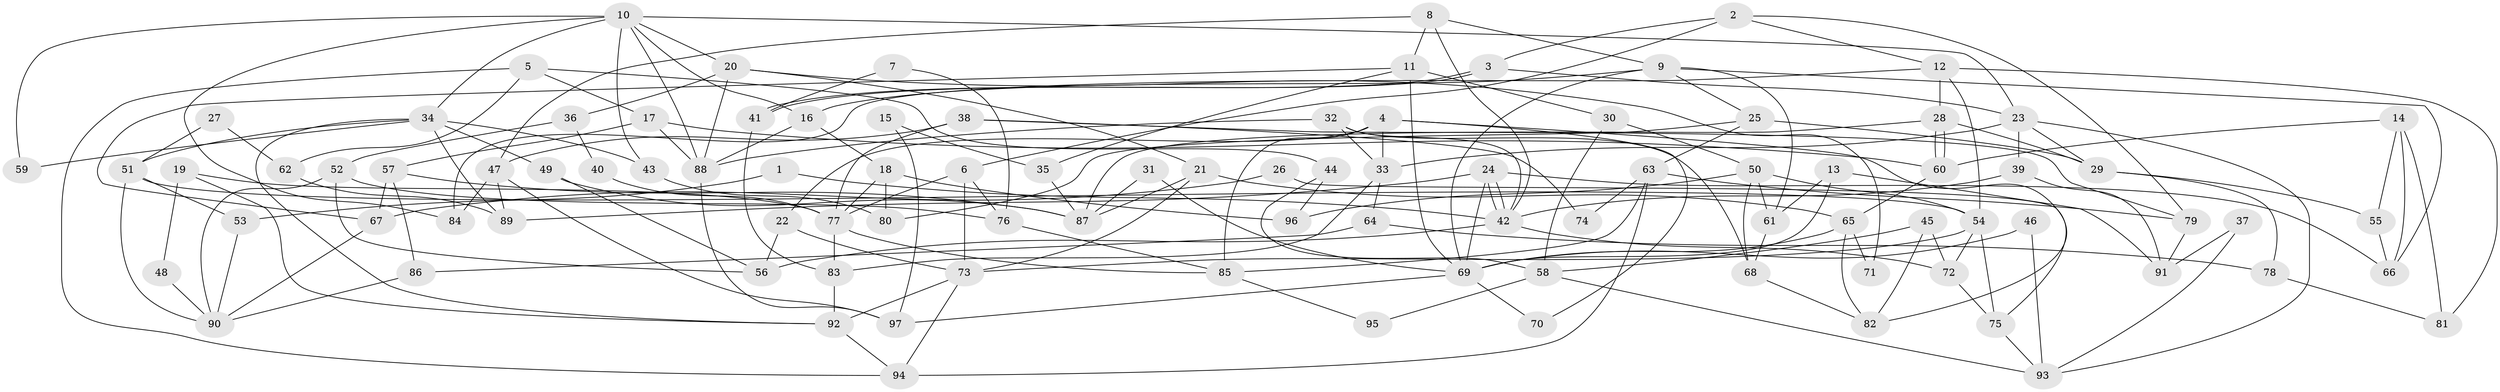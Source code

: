 // coarse degree distribution, {2: 0.15625, 4: 0.265625, 8: 0.078125, 6: 0.09375, 7: 0.0625, 10: 0.015625, 9: 0.0625, 5: 0.109375, 3: 0.140625, 12: 0.015625}
// Generated by graph-tools (version 1.1) at 2025/52/02/27/25 19:52:06]
// undirected, 97 vertices, 194 edges
graph export_dot {
graph [start="1"]
  node [color=gray90,style=filled];
  1;
  2;
  3;
  4;
  5;
  6;
  7;
  8;
  9;
  10;
  11;
  12;
  13;
  14;
  15;
  16;
  17;
  18;
  19;
  20;
  21;
  22;
  23;
  24;
  25;
  26;
  27;
  28;
  29;
  30;
  31;
  32;
  33;
  34;
  35;
  36;
  37;
  38;
  39;
  40;
  41;
  42;
  43;
  44;
  45;
  46;
  47;
  48;
  49;
  50;
  51;
  52;
  53;
  54;
  55;
  56;
  57;
  58;
  59;
  60;
  61;
  62;
  63;
  64;
  65;
  66;
  67;
  68;
  69;
  70;
  71;
  72;
  73;
  74;
  75;
  76;
  77;
  78;
  79;
  80;
  81;
  82;
  83;
  84;
  85;
  86;
  87;
  88;
  89;
  90;
  91;
  92;
  93;
  94;
  95;
  96;
  97;
  1 -- 53;
  1 -- 42;
  2 -- 3;
  2 -- 12;
  2 -- 6;
  2 -- 79;
  3 -- 41;
  3 -- 41;
  3 -- 23;
  4 -- 33;
  4 -- 85;
  4 -- 22;
  4 -- 70;
  4 -- 82;
  5 -- 17;
  5 -- 44;
  5 -- 62;
  5 -- 94;
  6 -- 76;
  6 -- 73;
  6 -- 77;
  7 -- 41;
  7 -- 76;
  8 -- 9;
  8 -- 11;
  8 -- 42;
  8 -- 47;
  9 -- 16;
  9 -- 66;
  9 -- 25;
  9 -- 61;
  9 -- 69;
  10 -- 20;
  10 -- 88;
  10 -- 16;
  10 -- 23;
  10 -- 34;
  10 -- 43;
  10 -- 59;
  10 -- 84;
  11 -- 69;
  11 -- 30;
  11 -- 35;
  11 -- 67;
  12 -- 28;
  12 -- 84;
  12 -- 54;
  12 -- 81;
  13 -- 91;
  13 -- 61;
  13 -- 69;
  14 -- 60;
  14 -- 66;
  14 -- 55;
  14 -- 81;
  15 -- 97;
  15 -- 35;
  16 -- 88;
  16 -- 18;
  17 -- 60;
  17 -- 57;
  17 -- 88;
  18 -- 77;
  18 -- 80;
  18 -- 96;
  19 -- 77;
  19 -- 92;
  19 -- 48;
  20 -- 21;
  20 -- 88;
  20 -- 36;
  20 -- 71;
  21 -- 65;
  21 -- 73;
  21 -- 87;
  22 -- 73;
  22 -- 56;
  23 -- 29;
  23 -- 33;
  23 -- 39;
  23 -- 93;
  24 -- 42;
  24 -- 42;
  24 -- 69;
  24 -- 66;
  24 -- 89;
  25 -- 80;
  25 -- 29;
  25 -- 63;
  26 -- 75;
  26 -- 67;
  27 -- 62;
  27 -- 51;
  28 -- 87;
  28 -- 60;
  28 -- 60;
  28 -- 29;
  29 -- 55;
  29 -- 78;
  30 -- 50;
  30 -- 58;
  31 -- 87;
  31 -- 69;
  32 -- 42;
  32 -- 88;
  32 -- 33;
  32 -- 68;
  33 -- 64;
  33 -- 83;
  34 -- 89;
  34 -- 43;
  34 -- 49;
  34 -- 51;
  34 -- 59;
  34 -- 92;
  35 -- 87;
  36 -- 52;
  36 -- 40;
  37 -- 91;
  37 -- 93;
  38 -- 79;
  38 -- 77;
  38 -- 47;
  38 -- 74;
  39 -- 42;
  39 -- 91;
  40 -- 77;
  41 -- 83;
  42 -- 56;
  42 -- 72;
  43 -- 80;
  44 -- 96;
  44 -- 58;
  45 -- 72;
  45 -- 82;
  45 -- 58;
  46 -- 69;
  46 -- 93;
  47 -- 84;
  47 -- 89;
  47 -- 97;
  48 -- 90;
  49 -- 56;
  49 -- 87;
  50 -- 68;
  50 -- 54;
  50 -- 61;
  50 -- 96;
  51 -- 54;
  51 -- 53;
  51 -- 90;
  52 -- 90;
  52 -- 56;
  52 -- 76;
  53 -- 90;
  54 -- 73;
  54 -- 72;
  54 -- 75;
  55 -- 66;
  57 -- 86;
  57 -- 87;
  57 -- 67;
  58 -- 93;
  58 -- 95;
  60 -- 65;
  61 -- 68;
  62 -- 89;
  63 -- 94;
  63 -- 74;
  63 -- 79;
  63 -- 85;
  64 -- 78;
  64 -- 86;
  65 -- 82;
  65 -- 69;
  65 -- 71;
  67 -- 90;
  68 -- 82;
  69 -- 70;
  69 -- 97;
  72 -- 75;
  73 -- 92;
  73 -- 94;
  75 -- 93;
  76 -- 85;
  77 -- 83;
  77 -- 85;
  78 -- 81;
  79 -- 91;
  83 -- 92;
  85 -- 95;
  86 -- 90;
  88 -- 97;
  92 -- 94;
}

